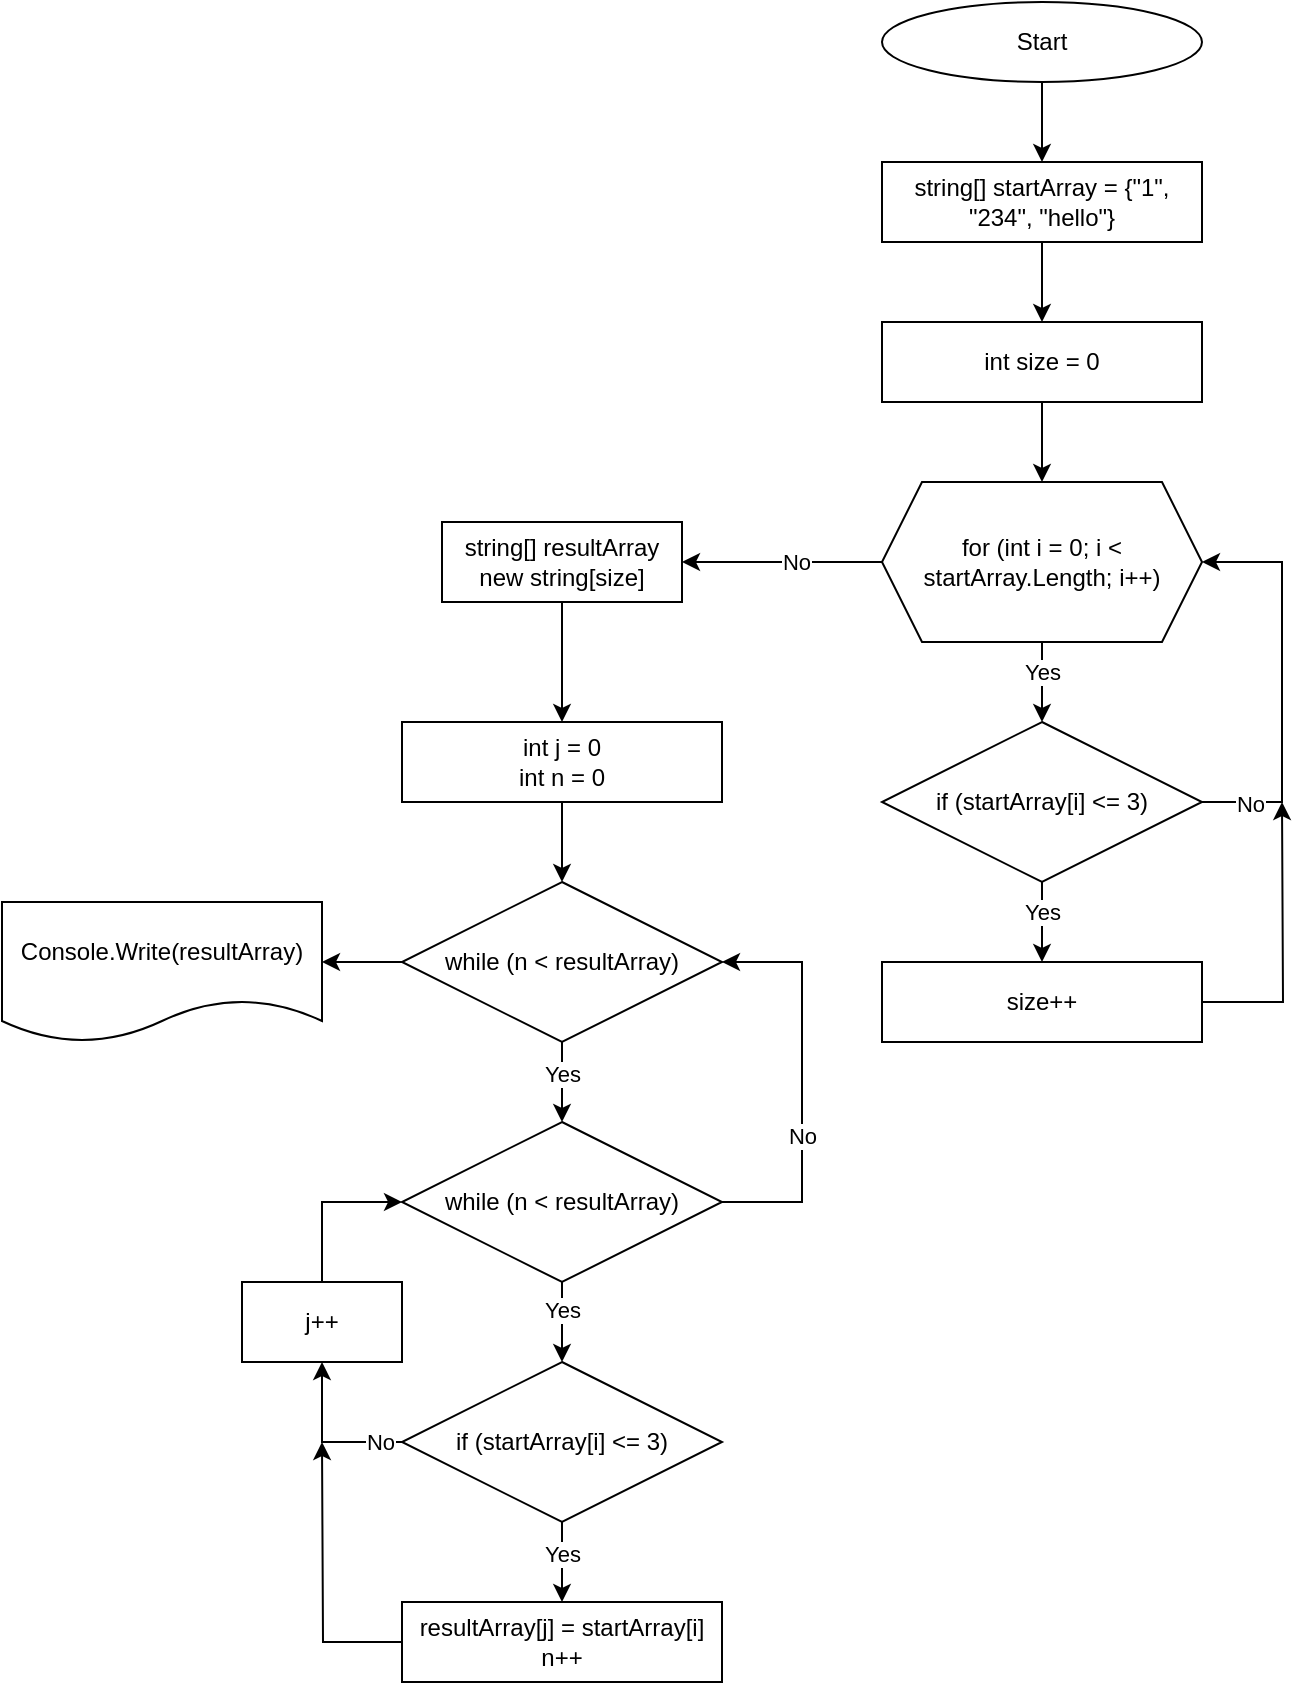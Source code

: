 <mxfile version="21.0.6" type="github">
  <diagram name="Страница 1" id="MJHxxUdk5vzvY1FQGzT1">
    <mxGraphModel dx="1668" dy="1675" grid="1" gridSize="10" guides="1" tooltips="1" connect="1" arrows="1" fold="1" page="1" pageScale="1" pageWidth="827" pageHeight="1169" math="0" shadow="0">
      <root>
        <mxCell id="0" />
        <mxCell id="1" parent="0" />
        <mxCell id="vv9Pcm80bxgFn4etQ8ad-3" value="" style="edgeStyle=orthogonalEdgeStyle;rounded=0;orthogonalLoop=1;jettySize=auto;html=1;" edge="1" parent="1" source="vv9Pcm80bxgFn4etQ8ad-1" target="vv9Pcm80bxgFn4etQ8ad-2">
          <mxGeometry relative="1" as="geometry" />
        </mxCell>
        <mxCell id="vv9Pcm80bxgFn4etQ8ad-1" value="Start" style="ellipse;whiteSpace=wrap;html=1;" vertex="1" parent="1">
          <mxGeometry x="-80" y="-1160" width="160" height="40" as="geometry" />
        </mxCell>
        <mxCell id="vv9Pcm80bxgFn4etQ8ad-5" value="" style="edgeStyle=orthogonalEdgeStyle;rounded=0;orthogonalLoop=1;jettySize=auto;html=1;" edge="1" parent="1" source="vv9Pcm80bxgFn4etQ8ad-2">
          <mxGeometry relative="1" as="geometry">
            <mxPoint y="-1000" as="targetPoint" />
          </mxGeometry>
        </mxCell>
        <mxCell id="vv9Pcm80bxgFn4etQ8ad-2" value="string[] startArray = {&quot;1&quot;, &quot;234&quot;, &quot;hello&quot;}" style="whiteSpace=wrap;html=1;" vertex="1" parent="1">
          <mxGeometry x="-80" y="-1080" width="160" height="40" as="geometry" />
        </mxCell>
        <mxCell id="vv9Pcm80bxgFn4etQ8ad-8" style="edgeStyle=orthogonalEdgeStyle;rounded=0;orthogonalLoop=1;jettySize=auto;html=1;exitX=0.5;exitY=1;exitDx=0;exitDy=0;entryX=0.5;entryY=0;entryDx=0;entryDy=0;" edge="1" parent="1" source="vv9Pcm80bxgFn4etQ8ad-7">
          <mxGeometry relative="1" as="geometry">
            <mxPoint y="-920" as="targetPoint" />
          </mxGeometry>
        </mxCell>
        <mxCell id="vv9Pcm80bxgFn4etQ8ad-7" value="int size = 0" style="rounded=0;whiteSpace=wrap;html=1;" vertex="1" parent="1">
          <mxGeometry x="-80" y="-1000" width="160" height="40" as="geometry" />
        </mxCell>
        <mxCell id="vv9Pcm80bxgFn4etQ8ad-11" value="" style="edgeStyle=orthogonalEdgeStyle;rounded=0;orthogonalLoop=1;jettySize=auto;html=1;" edge="1" parent="1" source="vv9Pcm80bxgFn4etQ8ad-9" target="vv9Pcm80bxgFn4etQ8ad-10">
          <mxGeometry relative="1" as="geometry" />
        </mxCell>
        <mxCell id="vv9Pcm80bxgFn4etQ8ad-21" value="Yes" style="edgeLabel;html=1;align=center;verticalAlign=middle;resizable=0;points=[];" vertex="1" connectable="0" parent="vv9Pcm80bxgFn4etQ8ad-11">
          <mxGeometry x="-0.271" relative="1" as="geometry">
            <mxPoint as="offset" />
          </mxGeometry>
        </mxCell>
        <mxCell id="vv9Pcm80bxgFn4etQ8ad-16" value="" style="edgeStyle=orthogonalEdgeStyle;rounded=0;orthogonalLoop=1;jettySize=auto;html=1;" edge="1" parent="1" source="vv9Pcm80bxgFn4etQ8ad-9" target="vv9Pcm80bxgFn4etQ8ad-15">
          <mxGeometry relative="1" as="geometry" />
        </mxCell>
        <mxCell id="vv9Pcm80bxgFn4etQ8ad-22" value="No" style="edgeLabel;html=1;align=center;verticalAlign=middle;resizable=0;points=[];" vertex="1" connectable="0" parent="vv9Pcm80bxgFn4etQ8ad-16">
          <mxGeometry x="-0.143" relative="1" as="geometry">
            <mxPoint as="offset" />
          </mxGeometry>
        </mxCell>
        <mxCell id="vv9Pcm80bxgFn4etQ8ad-9" value="for (int i = 0; i &amp;lt; startArray.Length; i++)" style="shape=hexagon;perimeter=hexagonPerimeter2;whiteSpace=wrap;html=1;fixedSize=1;" vertex="1" parent="1">
          <mxGeometry x="-80" y="-920" width="160" height="80" as="geometry" />
        </mxCell>
        <mxCell id="vv9Pcm80bxgFn4etQ8ad-12" style="edgeStyle=orthogonalEdgeStyle;rounded=0;orthogonalLoop=1;jettySize=auto;html=1;exitX=1;exitY=0.5;exitDx=0;exitDy=0;entryX=1;entryY=0.5;entryDx=0;entryDy=0;" edge="1" parent="1" source="vv9Pcm80bxgFn4etQ8ad-10" target="vv9Pcm80bxgFn4etQ8ad-9">
          <mxGeometry relative="1" as="geometry">
            <Array as="points">
              <mxPoint x="120" y="-760" />
              <mxPoint x="120" y="-880" />
            </Array>
          </mxGeometry>
        </mxCell>
        <mxCell id="vv9Pcm80bxgFn4etQ8ad-20" value="No" style="edgeLabel;html=1;align=center;verticalAlign=middle;resizable=0;points=[];" vertex="1" connectable="0" parent="vv9Pcm80bxgFn4etQ8ad-12">
          <mxGeometry x="-0.763" y="-1" relative="1" as="geometry">
            <mxPoint as="offset" />
          </mxGeometry>
        </mxCell>
        <mxCell id="vv9Pcm80bxgFn4etQ8ad-14" value="" style="edgeStyle=orthogonalEdgeStyle;rounded=0;orthogonalLoop=1;jettySize=auto;html=1;" edge="1" parent="1" source="vv9Pcm80bxgFn4etQ8ad-10" target="vv9Pcm80bxgFn4etQ8ad-13">
          <mxGeometry relative="1" as="geometry" />
        </mxCell>
        <mxCell id="vv9Pcm80bxgFn4etQ8ad-19" value="Yes" style="edgeLabel;html=1;align=center;verticalAlign=middle;resizable=0;points=[];" vertex="1" connectable="0" parent="vv9Pcm80bxgFn4etQ8ad-14">
          <mxGeometry x="-0.281" relative="1" as="geometry">
            <mxPoint as="offset" />
          </mxGeometry>
        </mxCell>
        <mxCell id="vv9Pcm80bxgFn4etQ8ad-10" value="if (startArray[i] &amp;lt;= 3)" style="rhombus;whiteSpace=wrap;html=1;" vertex="1" parent="1">
          <mxGeometry x="-80" y="-800" width="160" height="80" as="geometry" />
        </mxCell>
        <mxCell id="vv9Pcm80bxgFn4etQ8ad-18" style="edgeStyle=orthogonalEdgeStyle;rounded=0;orthogonalLoop=1;jettySize=auto;html=1;exitX=1;exitY=0.5;exitDx=0;exitDy=0;" edge="1" parent="1" source="vv9Pcm80bxgFn4etQ8ad-13">
          <mxGeometry relative="1" as="geometry">
            <mxPoint x="120" y="-760" as="targetPoint" />
          </mxGeometry>
        </mxCell>
        <mxCell id="vv9Pcm80bxgFn4etQ8ad-13" value="size++" style="whiteSpace=wrap;html=1;" vertex="1" parent="1">
          <mxGeometry x="-80" y="-680" width="160" height="40" as="geometry" />
        </mxCell>
        <mxCell id="vv9Pcm80bxgFn4etQ8ad-28" style="edgeStyle=orthogonalEdgeStyle;rounded=0;orthogonalLoop=1;jettySize=auto;html=1;entryX=0.5;entryY=0;entryDx=0;entryDy=0;" edge="1" parent="1" source="vv9Pcm80bxgFn4etQ8ad-15" target="vv9Pcm80bxgFn4etQ8ad-27">
          <mxGeometry relative="1" as="geometry" />
        </mxCell>
        <mxCell id="vv9Pcm80bxgFn4etQ8ad-15" value="string[] resultArray new string[size]" style="whiteSpace=wrap;html=1;" vertex="1" parent="1">
          <mxGeometry x="-300" y="-900" width="120" height="40" as="geometry" />
        </mxCell>
        <mxCell id="vv9Pcm80bxgFn4etQ8ad-17" style="edgeStyle=orthogonalEdgeStyle;rounded=0;orthogonalLoop=1;jettySize=auto;html=1;exitX=0.5;exitY=1;exitDx=0;exitDy=0;" edge="1" parent="1" source="vv9Pcm80bxgFn4etQ8ad-15" target="vv9Pcm80bxgFn4etQ8ad-15">
          <mxGeometry relative="1" as="geometry" />
        </mxCell>
        <mxCell id="vv9Pcm80bxgFn4etQ8ad-26" value="" style="edgeStyle=orthogonalEdgeStyle;rounded=0;orthogonalLoop=1;jettySize=auto;html=1;" edge="1" parent="1" source="vv9Pcm80bxgFn4etQ8ad-23" target="vv9Pcm80bxgFn4etQ8ad-25">
          <mxGeometry relative="1" as="geometry" />
        </mxCell>
        <mxCell id="vv9Pcm80bxgFn4etQ8ad-30" value="Yes" style="edgeLabel;html=1;align=center;verticalAlign=middle;resizable=0;points=[];" vertex="1" connectable="0" parent="vv9Pcm80bxgFn4etQ8ad-26">
          <mxGeometry x="-0.19" relative="1" as="geometry">
            <mxPoint as="offset" />
          </mxGeometry>
        </mxCell>
        <mxCell id="vv9Pcm80bxgFn4etQ8ad-48" style="edgeStyle=orthogonalEdgeStyle;rounded=0;orthogonalLoop=1;jettySize=auto;html=1;entryX=0.5;entryY=1;entryDx=0;entryDy=0;" edge="1" parent="1" source="vv9Pcm80bxgFn4etQ8ad-23" target="vv9Pcm80bxgFn4etQ8ad-46">
          <mxGeometry relative="1" as="geometry">
            <Array as="points">
              <mxPoint x="-360" y="-440" />
            </Array>
          </mxGeometry>
        </mxCell>
        <mxCell id="vv9Pcm80bxgFn4etQ8ad-51" value="No" style="edgeLabel;html=1;align=center;verticalAlign=middle;resizable=0;points=[];" vertex="1" connectable="0" parent="vv9Pcm80bxgFn4etQ8ad-48">
          <mxGeometry x="-0.707" relative="1" as="geometry">
            <mxPoint as="offset" />
          </mxGeometry>
        </mxCell>
        <mxCell id="vv9Pcm80bxgFn4etQ8ad-23" value="if (startArray[i] &amp;lt;= 3)" style="rhombus;whiteSpace=wrap;html=1;" vertex="1" parent="1">
          <mxGeometry x="-320" y="-480" width="160" height="80" as="geometry" />
        </mxCell>
        <mxCell id="vv9Pcm80bxgFn4etQ8ad-52" style="edgeStyle=orthogonalEdgeStyle;rounded=0;orthogonalLoop=1;jettySize=auto;html=1;" edge="1" parent="1" source="vv9Pcm80bxgFn4etQ8ad-25">
          <mxGeometry relative="1" as="geometry">
            <mxPoint x="-360" y="-440" as="targetPoint" />
          </mxGeometry>
        </mxCell>
        <mxCell id="vv9Pcm80bxgFn4etQ8ad-25" value="resultArray[j] = startArray[i]&lt;br&gt;n++" style="whiteSpace=wrap;html=1;" vertex="1" parent="1">
          <mxGeometry x="-320" y="-360" width="160" height="40" as="geometry" />
        </mxCell>
        <mxCell id="vv9Pcm80bxgFn4etQ8ad-32" value="" style="edgeStyle=orthogonalEdgeStyle;rounded=0;orthogonalLoop=1;jettySize=auto;html=1;" edge="1" parent="1" source="vv9Pcm80bxgFn4etQ8ad-27">
          <mxGeometry relative="1" as="geometry">
            <mxPoint x="-240" y="-720" as="targetPoint" />
          </mxGeometry>
        </mxCell>
        <mxCell id="vv9Pcm80bxgFn4etQ8ad-27" value="int j = 0&lt;br&gt;int n = 0" style="rounded=0;whiteSpace=wrap;html=1;" vertex="1" parent="1">
          <mxGeometry x="-320" y="-800" width="160" height="40" as="geometry" />
        </mxCell>
        <mxCell id="vv9Pcm80bxgFn4etQ8ad-35" value="" style="edgeStyle=orthogonalEdgeStyle;rounded=0;orthogonalLoop=1;jettySize=auto;html=1;" edge="1" parent="1" source="vv9Pcm80bxgFn4etQ8ad-33" target="vv9Pcm80bxgFn4etQ8ad-34">
          <mxGeometry relative="1" as="geometry" />
        </mxCell>
        <mxCell id="vv9Pcm80bxgFn4etQ8ad-36" value="Yes" style="edgeLabel;html=1;align=center;verticalAlign=middle;resizable=0;points=[];" vertex="1" connectable="0" parent="vv9Pcm80bxgFn4etQ8ad-35">
          <mxGeometry x="-0.209" relative="1" as="geometry">
            <mxPoint as="offset" />
          </mxGeometry>
        </mxCell>
        <mxCell id="vv9Pcm80bxgFn4etQ8ad-53" style="edgeStyle=orthogonalEdgeStyle;rounded=0;orthogonalLoop=1;jettySize=auto;html=1;" edge="1" parent="1" source="vv9Pcm80bxgFn4etQ8ad-33">
          <mxGeometry relative="1" as="geometry">
            <mxPoint x="-360" y="-680" as="targetPoint" />
          </mxGeometry>
        </mxCell>
        <mxCell id="vv9Pcm80bxgFn4etQ8ad-33" value="while (n &amp;lt; resultArray)" style="rhombus;whiteSpace=wrap;html=1;" vertex="1" parent="1">
          <mxGeometry x="-320" y="-720" width="160" height="80" as="geometry" />
        </mxCell>
        <mxCell id="vv9Pcm80bxgFn4etQ8ad-37" value="" style="edgeStyle=orthogonalEdgeStyle;rounded=0;orthogonalLoop=1;jettySize=auto;html=1;" edge="1" parent="1" source="vv9Pcm80bxgFn4etQ8ad-34" target="vv9Pcm80bxgFn4etQ8ad-23">
          <mxGeometry relative="1" as="geometry" />
        </mxCell>
        <mxCell id="vv9Pcm80bxgFn4etQ8ad-38" value="Yes" style="edgeLabel;html=1;align=center;verticalAlign=middle;resizable=0;points=[];" vertex="1" connectable="0" parent="vv9Pcm80bxgFn4etQ8ad-37">
          <mxGeometry x="-0.307" relative="1" as="geometry">
            <mxPoint as="offset" />
          </mxGeometry>
        </mxCell>
        <mxCell id="vv9Pcm80bxgFn4etQ8ad-44" style="edgeStyle=orthogonalEdgeStyle;rounded=0;orthogonalLoop=1;jettySize=auto;html=1;entryX=1;entryY=0.5;entryDx=0;entryDy=0;" edge="1" parent="1" source="vv9Pcm80bxgFn4etQ8ad-34" target="vv9Pcm80bxgFn4etQ8ad-33">
          <mxGeometry relative="1" as="geometry">
            <Array as="points">
              <mxPoint x="-120" y="-560" />
              <mxPoint x="-120" y="-680" />
            </Array>
          </mxGeometry>
        </mxCell>
        <mxCell id="vv9Pcm80bxgFn4etQ8ad-45" value="No" style="edgeLabel;html=1;align=center;verticalAlign=middle;resizable=0;points=[];" vertex="1" connectable="0" parent="vv9Pcm80bxgFn4etQ8ad-44">
          <mxGeometry x="-0.265" relative="1" as="geometry">
            <mxPoint as="offset" />
          </mxGeometry>
        </mxCell>
        <mxCell id="vv9Pcm80bxgFn4etQ8ad-34" value="while (n &amp;lt; resultArray)" style="rhombus;whiteSpace=wrap;html=1;" vertex="1" parent="1">
          <mxGeometry x="-320" y="-600" width="160" height="80" as="geometry" />
        </mxCell>
        <mxCell id="vv9Pcm80bxgFn4etQ8ad-47" style="edgeStyle=orthogonalEdgeStyle;rounded=0;orthogonalLoop=1;jettySize=auto;html=1;entryX=0;entryY=0.5;entryDx=0;entryDy=0;" edge="1" parent="1" source="vv9Pcm80bxgFn4etQ8ad-46" target="vv9Pcm80bxgFn4etQ8ad-34">
          <mxGeometry relative="1" as="geometry" />
        </mxCell>
        <mxCell id="vv9Pcm80bxgFn4etQ8ad-46" value="j++" style="rounded=0;whiteSpace=wrap;html=1;" vertex="1" parent="1">
          <mxGeometry x="-400" y="-520" width="80" height="40" as="geometry" />
        </mxCell>
        <mxCell id="vv9Pcm80bxgFn4etQ8ad-54" value="Console.Write(resultArray)" style="shape=document;whiteSpace=wrap;html=1;boundedLbl=1;" vertex="1" parent="1">
          <mxGeometry x="-520" y="-710" width="160" height="70" as="geometry" />
        </mxCell>
      </root>
    </mxGraphModel>
  </diagram>
</mxfile>
